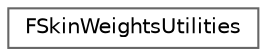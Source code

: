 digraph "Graphical Class Hierarchy"
{
 // INTERACTIVE_SVG=YES
 // LATEX_PDF_SIZE
  bgcolor="transparent";
  edge [fontname=Helvetica,fontsize=10,labelfontname=Helvetica,labelfontsize=10];
  node [fontname=Helvetica,fontsize=10,shape=box,height=0.2,width=0.4];
  rankdir="LR";
  Node0 [id="Node000000",label="FSkinWeightsUtilities",height=0.2,width=0.4,color="grey40", fillcolor="white", style="filled",URL="$d2/d13/classFSkinWeightsUtilities.html",tooltip=" "];
}
